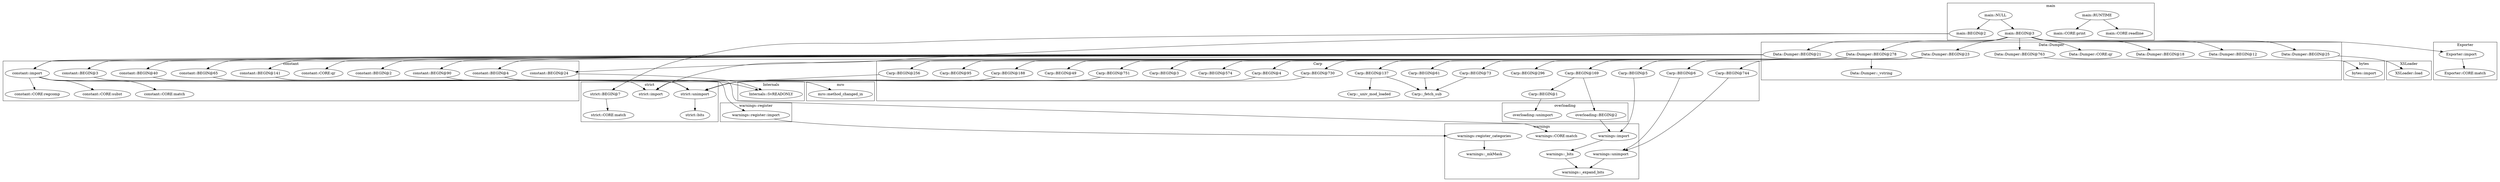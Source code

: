 digraph {
graph [overlap=false]
subgraph cluster_main {
	label="main";
	"main::BEGIN@2";
	"main::BEGIN@3";
	"main::RUNTIME";
	"main::CORE:print";
	"main::NULL";
	"main::CORE:readline";
}
subgraph cluster_warnings_register {
	label="warnings::register";
	"warnings::register::import";
}
subgraph cluster_constant {
	label="constant";
	"constant::CORE:regcomp";
	"constant::BEGIN@40";
	"constant::BEGIN@3";
	"constant::BEGIN@90";
	"constant::BEGIN@2";
	"constant::CORE:subst";
	"constant::CORE:qr";
	"constant::BEGIN@4";
	"constant::BEGIN@141";
	"constant::import";
	"constant::BEGIN@24";
	"constant::CORE:match";
	"constant::BEGIN@65";
}
subgraph cluster_overloading {
	label="overloading";
	"overloading::unimport";
	"overloading::BEGIN@2";
}
subgraph cluster_bytes {
	label="bytes";
	"bytes::import";
}
subgraph cluster_Carp {
	label="Carp";
	"Carp::BEGIN@73";
	"Carp::BEGIN@61";
	"Carp::BEGIN@169";
	"Carp::BEGIN@5";
	"Carp::BEGIN@296";
	"Carp::_fetch_sub";
	"Carp::BEGIN@256";
	"Carp::_univ_mod_loaded";
	"Carp::BEGIN@730";
	"Carp::BEGIN@6";
	"Carp::BEGIN@4";
	"Carp::BEGIN@751";
	"Carp::BEGIN@574";
	"Carp::BEGIN@3";
	"Carp::BEGIN@744";
	"Carp::BEGIN@49";
	"Carp::BEGIN@137";
	"Carp::BEGIN@95";
	"Carp::BEGIN@188";
	"Carp::BEGIN@1";
}
subgraph cluster_Data_Dumper {
	label="Data::Dumper";
	"Data::Dumper::BEGIN@278";
	"Data::Dumper::BEGIN@12";
	"Data::Dumper::BEGIN@18";
	"Data::Dumper::CORE:qr";
	"Data::Dumper::BEGIN@763";
	"Data::Dumper::_vstring";
	"Data::Dumper::BEGIN@21";
	"Data::Dumper::BEGIN@25";
	"Data::Dumper::BEGIN@23";
}
subgraph cluster_Exporter {
	label="Exporter";
	"Exporter::import";
	"Exporter::CORE:match";
}
subgraph cluster_warnings {
	label="warnings";
	"warnings::unimport";
	"warnings::_expand_bits";
	"warnings::_mkMask";
	"warnings::_bits";
	"warnings::import";
	"warnings::register_categories";
	"warnings::CORE:match";
}
subgraph cluster_strict {
	label="strict";
	"strict::unimport";
	"strict::BEGIN@7";
	"strict::bits";
	"strict::import";
	"strict::CORE:match";
}
subgraph cluster_Internals {
	label="Internals";
	"Internals::SvREADONLY";
}
subgraph cluster_mro {
	label="mro";
	"mro::method_changed_in";
}
subgraph cluster_XSLoader {
	label="XSLoader";
	"XSLoader::load";
}
"warnings::register_categories" -> "warnings::_mkMask";
"Data::Dumper::BEGIN@23" -> "Carp::BEGIN@744";
"constant::BEGIN@4" -> "warnings::register::import";
"constant::BEGIN@3" -> "strict::import";
"main::BEGIN@2" -> "strict::import";
"Carp::BEGIN@4" -> "strict::import";
"main::BEGIN@3" -> "Data::Dumper::BEGIN@25";
"Data::Dumper::BEGIN@21" -> "constant::BEGIN@2";
"Carp::BEGIN@1" -> "overloading::unimport";
"Data::Dumper::BEGIN@763" -> "bytes::import";
"Data::Dumper::BEGIN@23" -> "Carp::BEGIN@5";
"main::BEGIN@2" -> "strict::BEGIN@7";
"constant::BEGIN@65" -> "strict::unimport";
"constant::BEGIN@141" -> "strict::unimport";
"Carp::BEGIN@751" -> "strict::unimport";
"Carp::BEGIN@730" -> "strict::unimport";
"Carp::BEGIN@188" -> "strict::unimport";
"constant::BEGIN@90" -> "strict::unimport";
"Carp::BEGIN@256" -> "strict::unimport";
"constant::BEGIN@40" -> "strict::unimport";
"Carp::BEGIN@137" -> "Carp::_univ_mod_loaded";
"constant::import" -> "constant::CORE:regcomp";
"Data::Dumper::BEGIN@23" -> "Carp::BEGIN@296";
"main::NULL" -> "main::BEGIN@2";
"Data::Dumper::BEGIN@23" -> "Carp::BEGIN@256";
"Data::Dumper::BEGIN@21" -> "constant::BEGIN@40";
"Data::Dumper::BEGIN@23" -> "Carp::BEGIN@4";
"Data::Dumper::BEGIN@23" -> "Carp::BEGIN@6";
"main::RUNTIME" -> "main::CORE:print";
"constant::import" -> "constant::CORE:subst";
"Data::Dumper::BEGIN@23" -> "Carp::BEGIN@574";
"warnings::import" -> "warnings::_bits";
"warnings::register::import" -> "warnings::register_categories";
"Data::Dumper::BEGIN@23" -> "Carp::BEGIN@137";
"Data::Dumper::BEGIN@21" -> "constant::BEGIN@141";
"main::BEGIN@3" -> "Data::Dumper::BEGIN@763";
"Data::Dumper::BEGIN@21" -> "constant::import";
"Data::Dumper::BEGIN@278" -> "constant::import";
"Data::Dumper::BEGIN@21" -> "constant::BEGIN@90";
"constant::import" -> "mro::method_changed_in";
"Carp::BEGIN@169" -> "Carp::BEGIN@1";
"main::BEGIN@3" -> "Exporter::import";
"Data::Dumper::BEGIN@23" -> "Carp::BEGIN@73";
"main::BEGIN@3" -> "Data::Dumper::BEGIN@12";
"Data::Dumper::BEGIN@21" -> "constant::BEGIN@4";
"constant::BEGIN@24" -> "Internals::SvREADONLY";
"constant::import" -> "Internals::SvREADONLY";
"main::RUNTIME" -> "main::CORE:readline";
"Data::Dumper::BEGIN@278" -> "Data::Dumper::_vstring";
"constant::import" -> "constant::CORE:match";
"Data::Dumper::BEGIN@21" -> "constant::BEGIN@24";
"strict::BEGIN@7" -> "strict::CORE:match";
"main::BEGIN@3" -> "Data::Dumper::BEGIN@21";
"Exporter::import" -> "Exporter::CORE:match";
"Data::Dumper::BEGIN@23" -> "Carp::BEGIN@730";
"main::BEGIN@3" -> "Data::Dumper::BEGIN@23";
"Data::Dumper::BEGIN@21" -> "constant::CORE:qr";
"Data::Dumper::BEGIN@23" -> "Carp::BEGIN@751";
"main::BEGIN@3" -> "Data::Dumper::BEGIN@18";
"Data::Dumper::BEGIN@21" -> "constant::BEGIN@65";
"strict::unimport" -> "strict::bits";
"Data::Dumper::BEGIN@23" -> "Carp::BEGIN@188";
"main::NULL" -> "main::BEGIN@3";
"Carp::BEGIN@6" -> "warnings::unimport";
"Carp::BEGIN@744" -> "warnings::unimport";
"Carp::BEGIN@137" -> "Carp::_fetch_sub";
"Carp::BEGIN@61" -> "Carp::_fetch_sub";
"Carp::BEGIN@73" -> "Carp::_fetch_sub";
"Carp::BEGIN@169" -> "overloading::BEGIN@2";
"constant::BEGIN@4" -> "warnings::CORE:match";
"Data::Dumper::BEGIN@23" -> "Carp::BEGIN@49";
"Data::Dumper::BEGIN@23" -> "Carp::BEGIN@3";
"Data::Dumper::BEGIN@21" -> "constant::BEGIN@3";
"Data::Dumper::BEGIN@23" -> "Carp::BEGIN@95";
"main::BEGIN@3" -> "Data::Dumper::BEGIN@278";
"Carp::BEGIN@5" -> "warnings::import";
"overloading::BEGIN@2" -> "warnings::import";
"Data::Dumper::BEGIN@25" -> "XSLoader::load";
"Data::Dumper::BEGIN@23" -> "Carp::BEGIN@169";
"warnings::_bits" -> "warnings::_expand_bits";
"warnings::unimport" -> "warnings::_expand_bits";
"Data::Dumper::BEGIN@23" -> "Carp::BEGIN@61";
"main::BEGIN@3" -> "Data::Dumper::CORE:qr";
}
